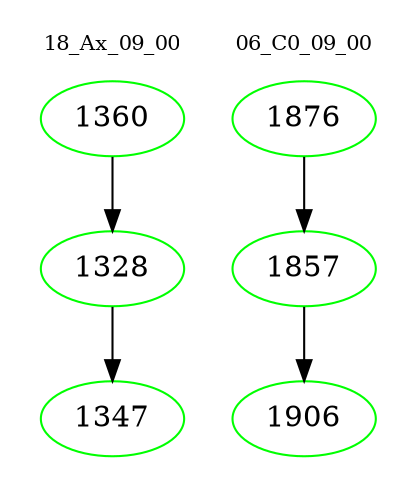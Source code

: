 digraph{
subgraph cluster_0 {
color = white
label = "18_Ax_09_00";
fontsize=10;
T0_1360 [label="1360", color="green"]
T0_1360 -> T0_1328 [color="black"]
T0_1328 [label="1328", color="green"]
T0_1328 -> T0_1347 [color="black"]
T0_1347 [label="1347", color="green"]
}
subgraph cluster_1 {
color = white
label = "06_C0_09_00";
fontsize=10;
T1_1876 [label="1876", color="green"]
T1_1876 -> T1_1857 [color="black"]
T1_1857 [label="1857", color="green"]
T1_1857 -> T1_1906 [color="black"]
T1_1906 [label="1906", color="green"]
}
}
